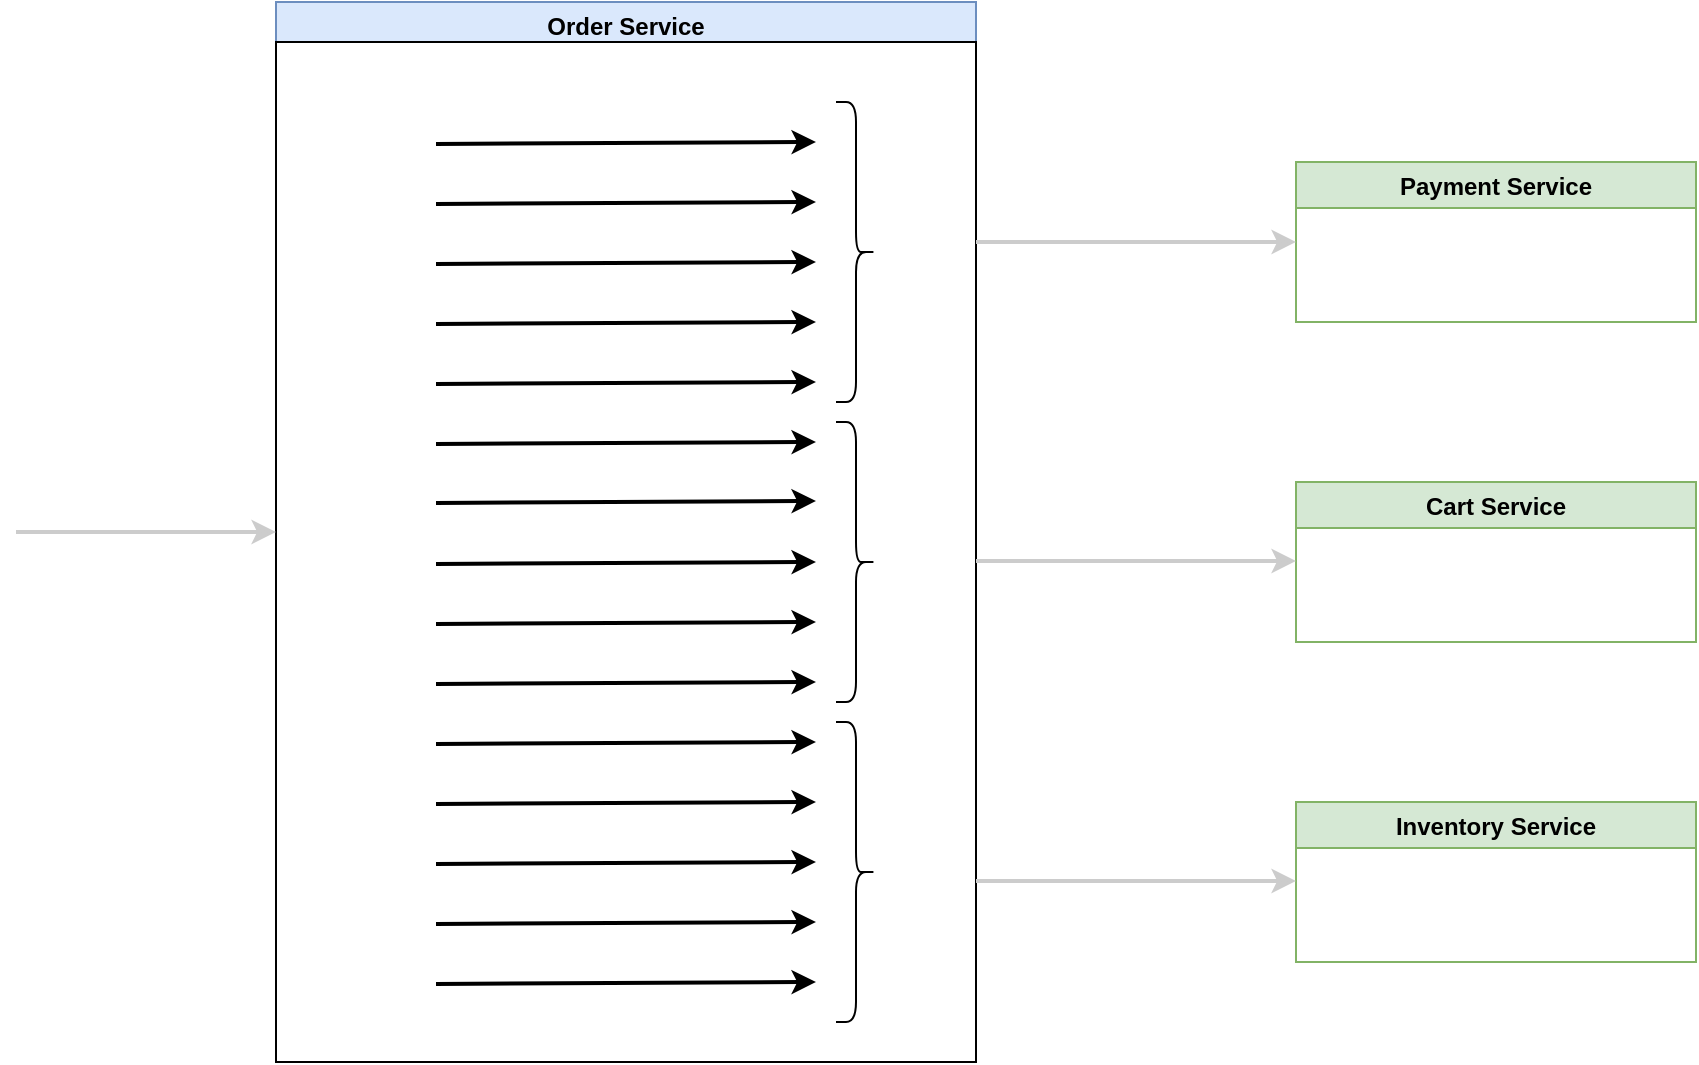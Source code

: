 <mxfile version="14.1.8" type="device"><diagram id="AH1kHXWsFnLLh3pR_IRy" name="Page-1"><mxGraphModel dx="1214" dy="1212" grid="1" gridSize="10" guides="1" tooltips="1" connect="1" arrows="1" fold="1" page="1" pageScale="1" pageWidth="1100" pageHeight="850" math="0" shadow="0"><root><mxCell id="0"/><mxCell id="1" parent="0"/><mxCell id="A57GiGjMnweFaTrqv1ci-1" value="Order Service" style="swimlane;fillColor=#dae8fc;strokeColor=#6c8ebf;" parent="1" vertex="1"><mxGeometry x="250" y="200" width="350" height="530" as="geometry"/></mxCell><mxCell id="zKZSI0kMzeQzK99jbv7M-1" value="" style="rounded=0;whiteSpace=wrap;html=1;" vertex="1" parent="A57GiGjMnweFaTrqv1ci-1"><mxGeometry y="20" width="350" height="510" as="geometry"/></mxCell><mxCell id="A57GiGjMnweFaTrqv1ci-10" value="" style="endArrow=classic;html=1;entryX=0.862;entryY=0.22;entryDx=0;entryDy=0;entryPerimeter=0;strokeWidth=2;" parent="A57GiGjMnweFaTrqv1ci-1" edge="1"><mxGeometry width="50" height="50" relative="1" as="geometry"><mxPoint x="80.01" y="101" as="sourcePoint"/><mxPoint x="269.99" y="100" as="targetPoint"/></mxGeometry></mxCell><mxCell id="A57GiGjMnweFaTrqv1ci-11" value="" style="endArrow=classic;html=1;entryX=0.862;entryY=0.22;entryDx=0;entryDy=0;entryPerimeter=0;strokeWidth=2;" parent="A57GiGjMnweFaTrqv1ci-1" edge="1"><mxGeometry width="50" height="50" relative="1" as="geometry"><mxPoint x="80.01" y="131" as="sourcePoint"/><mxPoint x="269.99" y="130" as="targetPoint"/></mxGeometry></mxCell><mxCell id="A57GiGjMnweFaTrqv1ci-12" value="" style="endArrow=classic;html=1;entryX=0.862;entryY=0.22;entryDx=0;entryDy=0;entryPerimeter=0;strokeWidth=2;" parent="A57GiGjMnweFaTrqv1ci-1" edge="1"><mxGeometry width="50" height="50" relative="1" as="geometry"><mxPoint x="80.01" y="161" as="sourcePoint"/><mxPoint x="269.99" y="160" as="targetPoint"/></mxGeometry></mxCell><mxCell id="A57GiGjMnweFaTrqv1ci-13" value="" style="endArrow=classic;html=1;entryX=0.862;entryY=0.22;entryDx=0;entryDy=0;entryPerimeter=0;strokeWidth=2;" parent="A57GiGjMnweFaTrqv1ci-1" edge="1"><mxGeometry width="50" height="50" relative="1" as="geometry"><mxPoint x="80.01" y="191" as="sourcePoint"/><mxPoint x="269.99" y="190" as="targetPoint"/></mxGeometry></mxCell><mxCell id="A57GiGjMnweFaTrqv1ci-14" value="" style="endArrow=classic;html=1;entryX=0.862;entryY=0.22;entryDx=0;entryDy=0;entryPerimeter=0;strokeWidth=2;" parent="A57GiGjMnweFaTrqv1ci-1" edge="1"><mxGeometry width="50" height="50" relative="1" as="geometry"><mxPoint x="80.01" y="221" as="sourcePoint"/><mxPoint x="269.99" y="220" as="targetPoint"/></mxGeometry></mxCell><mxCell id="A57GiGjMnweFaTrqv1ci-15" value="" style="endArrow=classic;html=1;entryX=0.862;entryY=0.22;entryDx=0;entryDy=0;entryPerimeter=0;strokeWidth=2;" parent="A57GiGjMnweFaTrqv1ci-1" edge="1"><mxGeometry width="50" height="50" relative="1" as="geometry"><mxPoint x="80.01" y="250.5" as="sourcePoint"/><mxPoint x="269.99" y="249.5" as="targetPoint"/></mxGeometry></mxCell><mxCell id="A57GiGjMnweFaTrqv1ci-16" value="" style="endArrow=classic;html=1;entryX=0.862;entryY=0.22;entryDx=0;entryDy=0;entryPerimeter=0;strokeWidth=2;" parent="A57GiGjMnweFaTrqv1ci-1" edge="1"><mxGeometry width="50" height="50" relative="1" as="geometry"><mxPoint x="80.01" y="281" as="sourcePoint"/><mxPoint x="269.99" y="280" as="targetPoint"/></mxGeometry></mxCell><mxCell id="A57GiGjMnweFaTrqv1ci-17" value="" style="endArrow=classic;html=1;entryX=0.862;entryY=0.22;entryDx=0;entryDy=0;entryPerimeter=0;strokeWidth=2;" parent="A57GiGjMnweFaTrqv1ci-1" edge="1"><mxGeometry width="50" height="50" relative="1" as="geometry"><mxPoint x="80.01" y="311" as="sourcePoint"/><mxPoint x="269.99" y="310" as="targetPoint"/></mxGeometry></mxCell><mxCell id="A57GiGjMnweFaTrqv1ci-18" value="" style="endArrow=classic;html=1;entryX=0.862;entryY=0.22;entryDx=0;entryDy=0;entryPerimeter=0;strokeWidth=2;" parent="A57GiGjMnweFaTrqv1ci-1" edge="1"><mxGeometry width="50" height="50" relative="1" as="geometry"><mxPoint x="80.01" y="341" as="sourcePoint"/><mxPoint x="269.99" y="340" as="targetPoint"/></mxGeometry></mxCell><mxCell id="A57GiGjMnweFaTrqv1ci-19" value="" style="endArrow=classic;html=1;entryX=0.862;entryY=0.22;entryDx=0;entryDy=0;entryPerimeter=0;strokeWidth=2;" parent="A57GiGjMnweFaTrqv1ci-1" edge="1"><mxGeometry width="50" height="50" relative="1" as="geometry"><mxPoint x="80.01" y="371" as="sourcePoint"/><mxPoint x="269.99" y="370" as="targetPoint"/></mxGeometry></mxCell><mxCell id="A57GiGjMnweFaTrqv1ci-20" value="" style="endArrow=classic;html=1;entryX=0.862;entryY=0.22;entryDx=0;entryDy=0;entryPerimeter=0;strokeWidth=2;" parent="A57GiGjMnweFaTrqv1ci-1" edge="1"><mxGeometry width="50" height="50" relative="1" as="geometry"><mxPoint x="80.01" y="401" as="sourcePoint"/><mxPoint x="269.99" y="400" as="targetPoint"/></mxGeometry></mxCell><mxCell id="A57GiGjMnweFaTrqv1ci-21" value="" style="endArrow=classic;html=1;entryX=0.862;entryY=0.22;entryDx=0;entryDy=0;entryPerimeter=0;strokeWidth=2;" parent="A57GiGjMnweFaTrqv1ci-1" edge="1"><mxGeometry width="50" height="50" relative="1" as="geometry"><mxPoint x="80.01" y="431" as="sourcePoint"/><mxPoint x="269.99" y="430" as="targetPoint"/></mxGeometry></mxCell><mxCell id="A57GiGjMnweFaTrqv1ci-22" value="" style="endArrow=classic;html=1;entryX=0.862;entryY=0.22;entryDx=0;entryDy=0;entryPerimeter=0;strokeWidth=2;" parent="A57GiGjMnweFaTrqv1ci-1" edge="1"><mxGeometry width="50" height="50" relative="1" as="geometry"><mxPoint x="80.01" y="461" as="sourcePoint"/><mxPoint x="269.99" y="460" as="targetPoint"/></mxGeometry></mxCell><mxCell id="A57GiGjMnweFaTrqv1ci-23" value="" style="endArrow=classic;html=1;entryX=0.862;entryY=0.22;entryDx=0;entryDy=0;entryPerimeter=0;strokeWidth=2;" parent="A57GiGjMnweFaTrqv1ci-1" edge="1"><mxGeometry width="50" height="50" relative="1" as="geometry"><mxPoint x="80.01" y="491" as="sourcePoint"/><mxPoint x="269.99" y="490" as="targetPoint"/></mxGeometry></mxCell><mxCell id="A57GiGjMnweFaTrqv1ci-24" value="" style="endArrow=classic;html=1;entryX=0.862;entryY=0.22;entryDx=0;entryDy=0;entryPerimeter=0;strokeWidth=2;" parent="A57GiGjMnweFaTrqv1ci-1" edge="1"><mxGeometry width="50" height="50" relative="1" as="geometry"><mxPoint x="80.01" y="71" as="sourcePoint"/><mxPoint x="269.99" y="70" as="targetPoint"/></mxGeometry></mxCell><mxCell id="zKZSI0kMzeQzK99jbv7M-15" value="" style="shape=curlyBracket;whiteSpace=wrap;html=1;rounded=1;strokeColor=#000000;fontSize=14;fontColor=#FF9999;rotation=-180;" vertex="1" parent="A57GiGjMnweFaTrqv1ci-1"><mxGeometry x="280" y="50" width="20" height="150" as="geometry"/></mxCell><mxCell id="zKZSI0kMzeQzK99jbv7M-16" value="" style="shape=curlyBracket;whiteSpace=wrap;html=1;rounded=1;strokeColor=#000000;fontSize=14;fontColor=#FF9999;rotation=-180;" vertex="1" parent="A57GiGjMnweFaTrqv1ci-1"><mxGeometry x="280" y="210" width="20" height="140" as="geometry"/></mxCell><mxCell id="zKZSI0kMzeQzK99jbv7M-17" value="" style="shape=curlyBracket;whiteSpace=wrap;html=1;rounded=1;strokeColor=#000000;fontSize=14;fontColor=#FF9999;rotation=-180;" vertex="1" parent="A57GiGjMnweFaTrqv1ci-1"><mxGeometry x="280" y="360" width="20" height="150" as="geometry"/></mxCell><mxCell id="A57GiGjMnweFaTrqv1ci-2" value="" style="endArrow=classic;html=1;entryX=0;entryY=0.5;entryDx=0;entryDy=0;fontColor=#CCCCCC;strokeWidth=2;strokeColor=#CCCCCC;" parent="1" target="A57GiGjMnweFaTrqv1ci-1" edge="1"><mxGeometry width="50" height="50" relative="1" as="geometry"><mxPoint x="120" y="465" as="sourcePoint"/><mxPoint x="610" y="310" as="targetPoint"/></mxGeometry></mxCell><mxCell id="A57GiGjMnweFaTrqv1ci-3" value="Payment Service" style="swimlane;fillColor=#d5e8d4;strokeColor=#82b366;" parent="1" vertex="1"><mxGeometry x="760" y="280" width="200" height="80" as="geometry"/></mxCell><mxCell id="A57GiGjMnweFaTrqv1ci-4" value="Cart Service" style="swimlane;fillColor=#d5e8d4;strokeColor=#82b366;" parent="1" vertex="1"><mxGeometry x="760" y="440" width="200" height="80" as="geometry"/></mxCell><mxCell id="A57GiGjMnweFaTrqv1ci-5" value="Inventory Service" style="swimlane;fillColor=#d5e8d4;strokeColor=#82b366;" parent="1" vertex="1"><mxGeometry x="760" y="600" width="200" height="80" as="geometry"/></mxCell><mxCell id="A57GiGjMnweFaTrqv1ci-6" value="" style="endArrow=classic;html=1;entryX=0;entryY=0.5;entryDx=0;entryDy=0;strokeWidth=2;strokeColor=#CCCCCC;" parent="1" target="A57GiGjMnweFaTrqv1ci-3" edge="1"><mxGeometry width="50" height="50" relative="1" as="geometry"><mxPoint x="600" y="320" as="sourcePoint"/><mxPoint x="610" y="350" as="targetPoint"/></mxGeometry></mxCell><mxCell id="A57GiGjMnweFaTrqv1ci-7" value="" style="endArrow=classic;html=1;entryX=0;entryY=0.5;entryDx=0;entryDy=0;strokeWidth=2;strokeColor=#CCCCCC;" parent="1" edge="1"><mxGeometry width="50" height="50" relative="1" as="geometry"><mxPoint x="600" y="479.5" as="sourcePoint"/><mxPoint x="760" y="479.5" as="targetPoint"/></mxGeometry></mxCell><mxCell id="A57GiGjMnweFaTrqv1ci-8" value="" style="endArrow=classic;html=1;entryX=0;entryY=0.5;entryDx=0;entryDy=0;strokeWidth=2;strokeColor=#CCCCCC;" parent="1" edge="1"><mxGeometry width="50" height="50" relative="1" as="geometry"><mxPoint x="600" y="639.5" as="sourcePoint"/><mxPoint x="760" y="639.5" as="targetPoint"/></mxGeometry></mxCell></root></mxGraphModel></diagram></mxfile>
